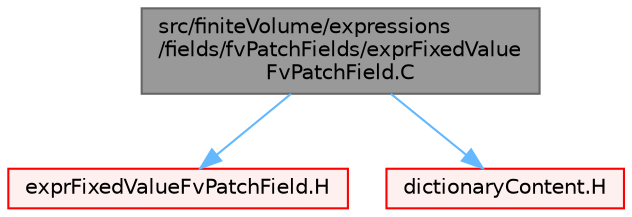 digraph "src/finiteVolume/expressions/fields/fvPatchFields/exprFixedValueFvPatchField.C"
{
 // LATEX_PDF_SIZE
  bgcolor="transparent";
  edge [fontname=Helvetica,fontsize=10,labelfontname=Helvetica,labelfontsize=10];
  node [fontname=Helvetica,fontsize=10,shape=box,height=0.2,width=0.4];
  Node1 [id="Node000001",label="src/finiteVolume/expressions\l/fields/fvPatchFields/exprFixedValue\lFvPatchField.C",height=0.2,width=0.4,color="gray40", fillcolor="grey60", style="filled", fontcolor="black",tooltip=" "];
  Node1 -> Node2 [id="edge1_Node000001_Node000002",color="steelblue1",style="solid",tooltip=" "];
  Node2 [id="Node000002",label="exprFixedValueFvPatchField.H",height=0.2,width=0.4,color="red", fillcolor="#FFF0F0", style="filled",URL="$exprFixedValueFvPatchField_8H.html",tooltip=" "];
  Node1 -> Node447 [id="edge2_Node000001_Node000447",color="steelblue1",style="solid",tooltip=" "];
  Node447 [id="Node000447",label="dictionaryContent.H",height=0.2,width=0.4,color="red", fillcolor="#FFF0F0", style="filled",URL="$dictionaryContent_8H.html",tooltip=" "];
}

